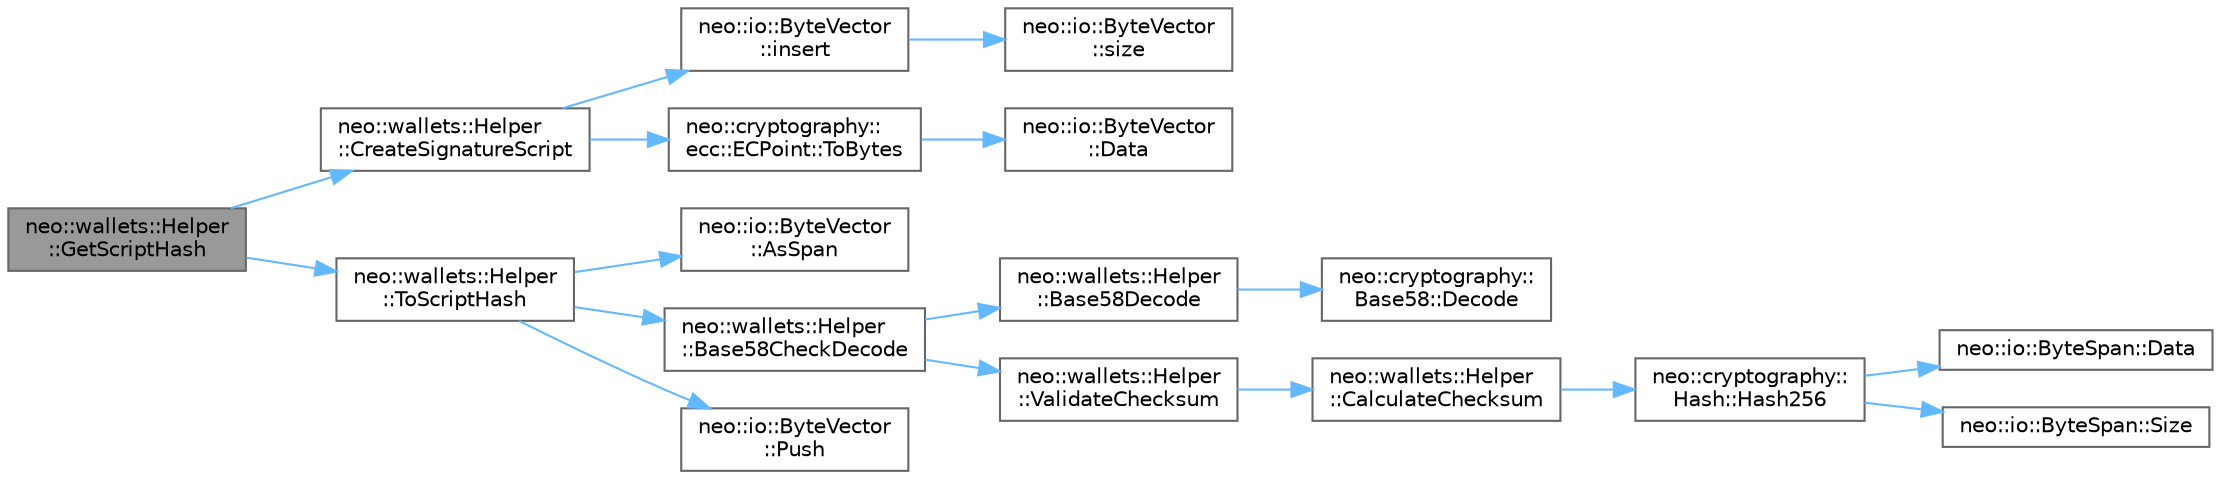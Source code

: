 digraph "neo::wallets::Helper::GetScriptHash"
{
 // LATEX_PDF_SIZE
  bgcolor="transparent";
  edge [fontname=Helvetica,fontsize=10,labelfontname=Helvetica,labelfontsize=10];
  node [fontname=Helvetica,fontsize=10,shape=box,height=0.2,width=0.4];
  rankdir="LR";
  Node1 [id="Node000001",label="neo::wallets::Helper\l::GetScriptHash",height=0.2,width=0.4,color="gray40", fillcolor="grey60", style="filled", fontcolor="black",tooltip="Calculates the script hash for a public key."];
  Node1 -> Node2 [id="edge17_Node000001_Node000002",color="steelblue1",style="solid",tooltip=" "];
  Node2 [id="Node000002",label="neo::wallets::Helper\l::CreateSignatureScript",height=0.2,width=0.4,color="grey40", fillcolor="white", style="filled",URL="$classneo_1_1wallets_1_1_helper.html#a7709b78301d2cfcbac5c0bf25646f826",tooltip="Creates a signature script for a public key."];
  Node2 -> Node3 [id="edge18_Node000002_Node000003",color="steelblue1",style="solid",tooltip=" "];
  Node3 [id="Node000003",label="neo::io::ByteVector\l::insert",height=0.2,width=0.4,color="grey40", fillcolor="white", style="filled",URL="$classneo_1_1io_1_1_byte_vector.html#a2d7a8711fbe8b4351fd18b7a45314de5",tooltip="Inserts data at the specified position."];
  Node3 -> Node4 [id="edge19_Node000003_Node000004",color="steelblue1",style="solid",tooltip=" "];
  Node4 [id="Node000004",label="neo::io::ByteVector\l::size",height=0.2,width=0.4,color="grey40", fillcolor="white", style="filled",URL="$classneo_1_1io_1_1_byte_vector.html#aa810a2a94af643c2ec1e2400da53d3d7",tooltip="Gets the size of the ByteVector (STL compatibility)."];
  Node2 -> Node5 [id="edge20_Node000002_Node000005",color="steelblue1",style="solid",tooltip=" "];
  Node5 [id="Node000005",label="neo::cryptography::\lecc::ECPoint::ToBytes",height=0.2,width=0.4,color="grey40", fillcolor="white", style="filled",URL="$classneo_1_1cryptography_1_1ecc_1_1_e_c_point.html#acaf3aa20394e9261354877c0e64c8f37",tooltip="Converts this point to a byte array."];
  Node5 -> Node6 [id="edge21_Node000005_Node000006",color="steelblue1",style="solid",tooltip=" "];
  Node6 [id="Node000006",label="neo::io::ByteVector\l::Data",height=0.2,width=0.4,color="grey40", fillcolor="white", style="filled",URL="$classneo_1_1io_1_1_byte_vector.html#a971af50d2778c4435c924cf4b839e8a1",tooltip="Gets a pointer to the data."];
  Node1 -> Node7 [id="edge22_Node000001_Node000007",color="steelblue1",style="solid",tooltip=" "];
  Node7 [id="Node000007",label="neo::wallets::Helper\l::ToScriptHash",height=0.2,width=0.4,color="grey40", fillcolor="white", style="filled",URL="$classneo_1_1wallets_1_1_helper.html#a7de3c6a0ce64a8181087642f7b717e66",tooltip="Converts a Neo address to a script hash."];
  Node7 -> Node8 [id="edge23_Node000007_Node000008",color="steelblue1",style="solid",tooltip=" "];
  Node8 [id="Node000008",label="neo::io::ByteVector\l::AsSpan",height=0.2,width=0.4,color="grey40", fillcolor="white", style="filled",URL="$classneo_1_1io_1_1_byte_vector.html#a95791d958ed4ec88d32e811b51d90451",tooltip="Converts the ByteVector to a ByteSpan."];
  Node7 -> Node9 [id="edge24_Node000007_Node000009",color="steelblue1",style="solid",tooltip=" "];
  Node9 [id="Node000009",label="neo::wallets::Helper\l::Base58CheckDecode",height=0.2,width=0.4,color="grey40", fillcolor="white", style="filled",URL="$classneo_1_1wallets_1_1_helper.html#a7434c6286dffbf405199490f21e9d642",tooltip="Base58Check decodes a string."];
  Node9 -> Node10 [id="edge25_Node000009_Node000010",color="steelblue1",style="solid",tooltip=" "];
  Node10 [id="Node000010",label="neo::wallets::Helper\l::Base58Decode",height=0.2,width=0.4,color="grey40", fillcolor="white", style="filled",URL="$classneo_1_1wallets_1_1_helper.html#a1ecd12c6b696f55788a13938f4285642",tooltip="Base58 decodes a string."];
  Node10 -> Node11 [id="edge26_Node000010_Node000011",color="steelblue1",style="solid",tooltip=" "];
  Node11 [id="Node000011",label="neo::cryptography::\lBase58::Decode",height=0.2,width=0.4,color="grey40", fillcolor="white", style="filled",URL="$classneo_1_1cryptography_1_1_base58.html#a063133b21ab7c5bf5f7ed7fc153015b0",tooltip="Decode Base58 string to bytes."];
  Node9 -> Node12 [id="edge27_Node000009_Node000012",color="steelblue1",style="solid",tooltip=" "];
  Node12 [id="Node000012",label="neo::wallets::Helper\l::ValidateChecksum",height=0.2,width=0.4,color="grey40", fillcolor="white", style="filled",URL="$classneo_1_1wallets_1_1_helper.html#a23220233f5e467d292eff23bf2e15a5e",tooltip="Validates the checksum in base58check decoding."];
  Node12 -> Node13 [id="edge28_Node000012_Node000013",color="steelblue1",style="solid",tooltip=" "];
  Node13 [id="Node000013",label="neo::wallets::Helper\l::CalculateChecksum",height=0.2,width=0.4,color="grey40", fillcolor="white", style="filled",URL="$classneo_1_1wallets_1_1_helper.html#ab04fdceda00e06d143eaa4cb6e384e78",tooltip="Calculates the checksum for address generation."];
  Node13 -> Node14 [id="edge29_Node000013_Node000014",color="steelblue1",style="solid",tooltip=" "];
  Node14 [id="Node000014",label="neo::cryptography::\lHash::Hash256",height=0.2,width=0.4,color="grey40", fillcolor="white", style="filled",URL="$classneo_1_1cryptography_1_1_hash.html#a1f27587bba8d21efdec839f2679e1a90",tooltip="Computes Hash256 (double SHA256)."];
  Node14 -> Node15 [id="edge30_Node000014_Node000015",color="steelblue1",style="solid",tooltip=" "];
  Node15 [id="Node000015",label="neo::io::ByteSpan::Data",height=0.2,width=0.4,color="grey40", fillcolor="white", style="filled",URL="$classneo_1_1io_1_1_byte_span.html#a0285a19eb5cd212ecd1079e0bc5e494c",tooltip="Gets a pointer to the data."];
  Node14 -> Node16 [id="edge31_Node000014_Node000016",color="steelblue1",style="solid",tooltip=" "];
  Node16 [id="Node000016",label="neo::io::ByteSpan::Size",height=0.2,width=0.4,color="grey40", fillcolor="white", style="filled",URL="$classneo_1_1io_1_1_byte_span.html#a4a869430800a37dcbeefac6f36468fcb",tooltip="Gets the size of the ByteSpan."];
  Node7 -> Node17 [id="edge32_Node000007_Node000017",color="steelblue1",style="solid",tooltip=" "];
  Node17 [id="Node000017",label="neo::io::ByteVector\l::Push",height=0.2,width=0.4,color="grey40", fillcolor="white", style="filled",URL="$classneo_1_1io_1_1_byte_vector.html#a57eb840afcbc9cd7b784081f9f546dab",tooltip="Pushes a byte to the end of the ByteVector."];
}

